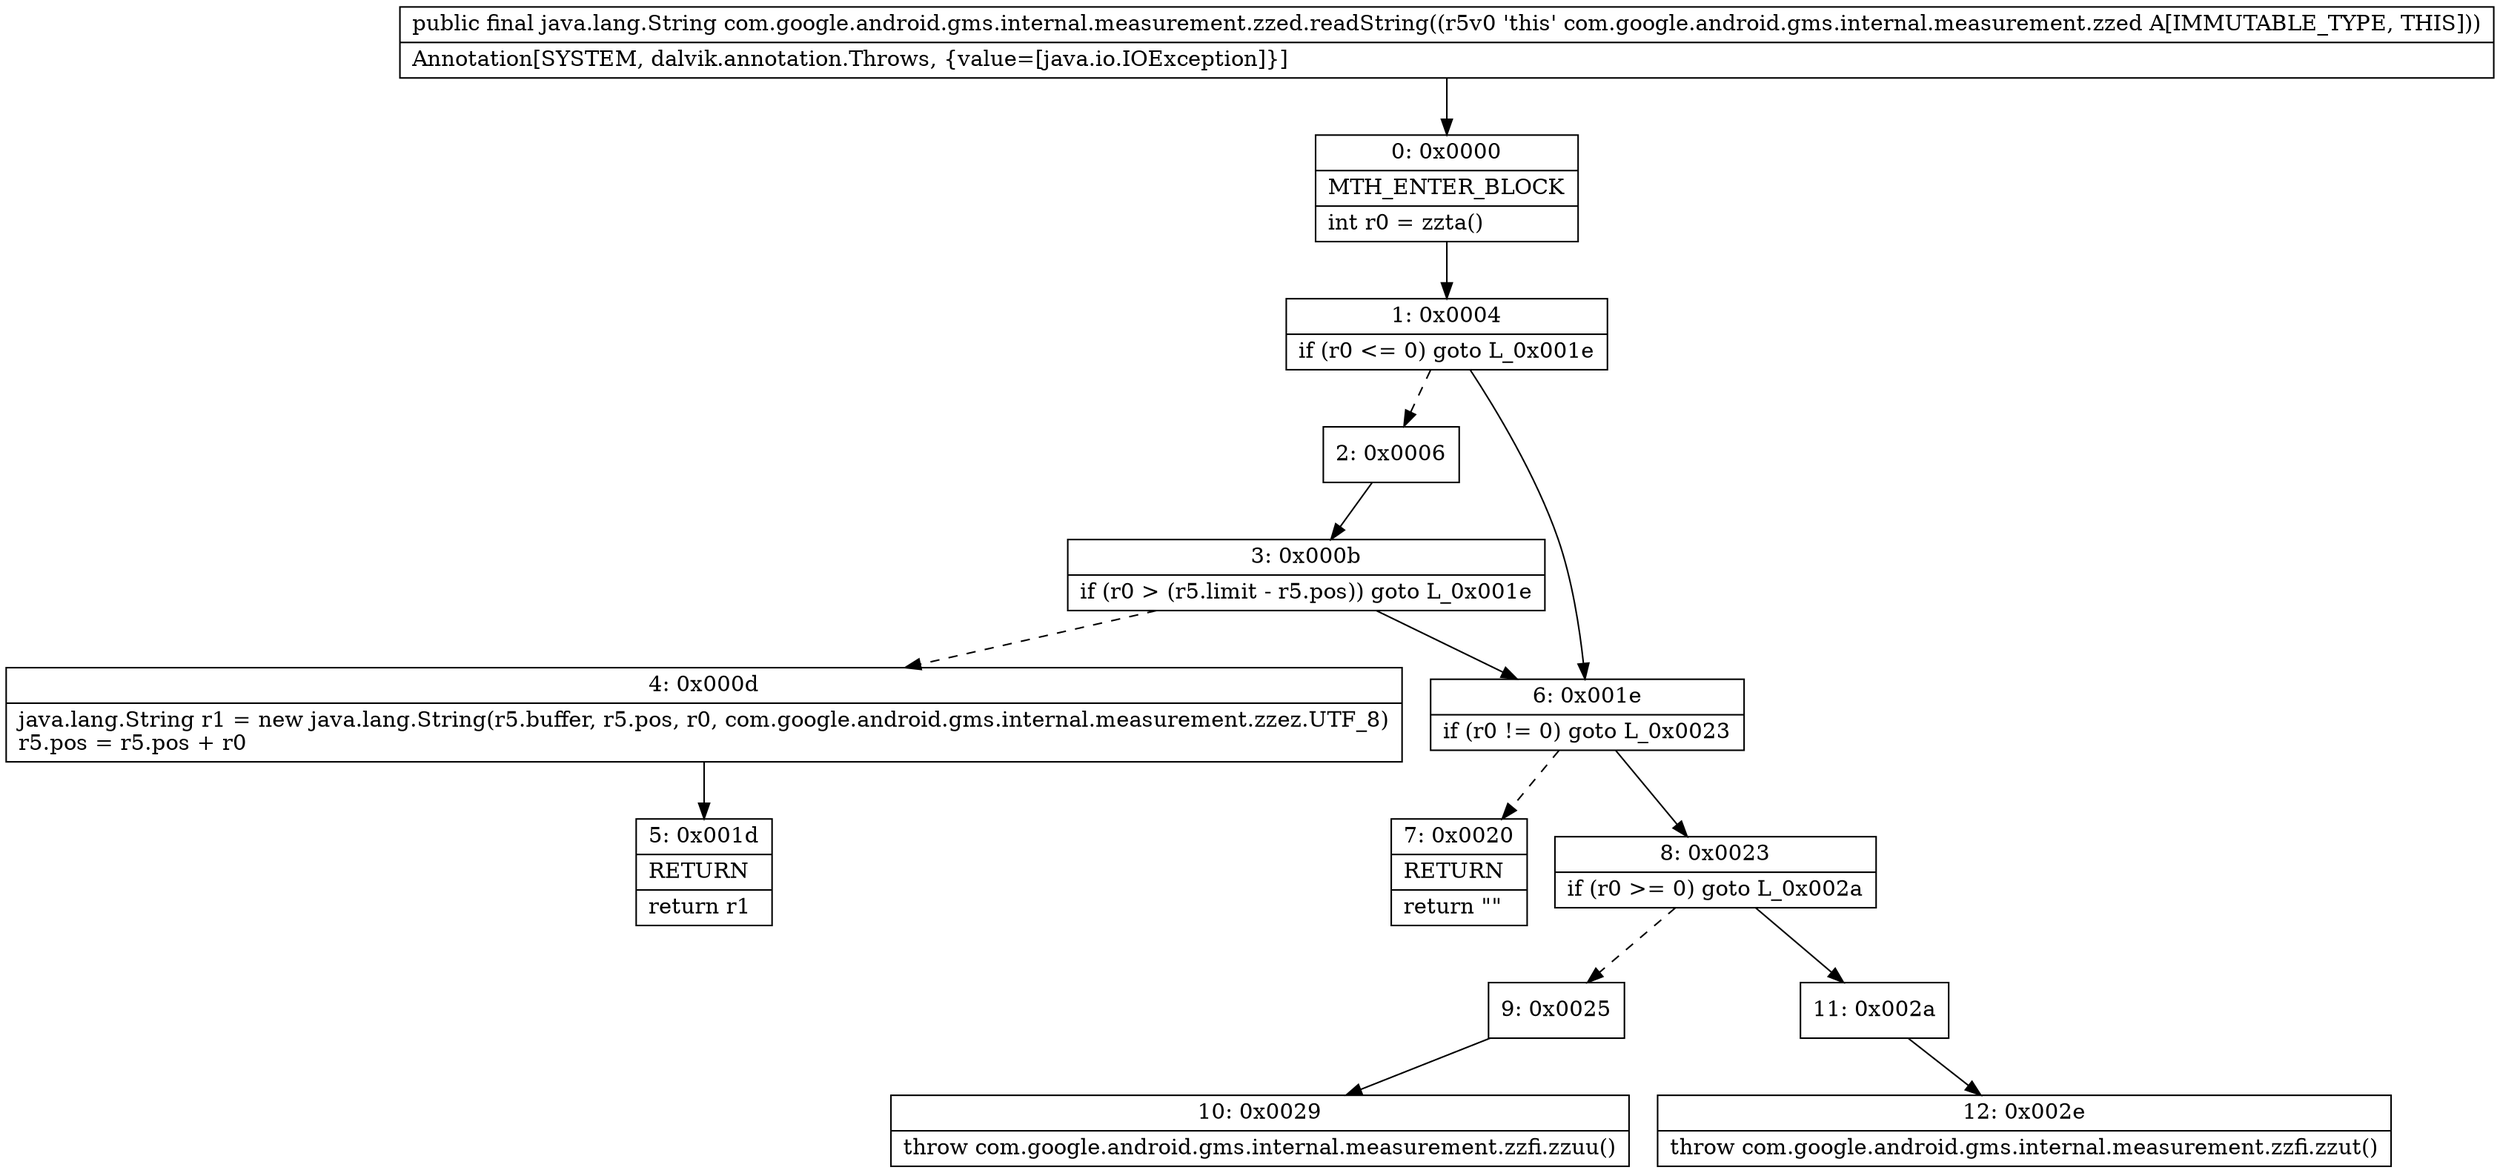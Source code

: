 digraph "CFG forcom.google.android.gms.internal.measurement.zzed.readString()Ljava\/lang\/String;" {
Node_0 [shape=record,label="{0\:\ 0x0000|MTH_ENTER_BLOCK\l|int r0 = zzta()\l}"];
Node_1 [shape=record,label="{1\:\ 0x0004|if (r0 \<= 0) goto L_0x001e\l}"];
Node_2 [shape=record,label="{2\:\ 0x0006}"];
Node_3 [shape=record,label="{3\:\ 0x000b|if (r0 \> (r5.limit \- r5.pos)) goto L_0x001e\l}"];
Node_4 [shape=record,label="{4\:\ 0x000d|java.lang.String r1 = new java.lang.String(r5.buffer, r5.pos, r0, com.google.android.gms.internal.measurement.zzez.UTF_8)\lr5.pos = r5.pos + r0\l}"];
Node_5 [shape=record,label="{5\:\ 0x001d|RETURN\l|return r1\l}"];
Node_6 [shape=record,label="{6\:\ 0x001e|if (r0 != 0) goto L_0x0023\l}"];
Node_7 [shape=record,label="{7\:\ 0x0020|RETURN\l|return \"\"\l}"];
Node_8 [shape=record,label="{8\:\ 0x0023|if (r0 \>= 0) goto L_0x002a\l}"];
Node_9 [shape=record,label="{9\:\ 0x0025}"];
Node_10 [shape=record,label="{10\:\ 0x0029|throw com.google.android.gms.internal.measurement.zzfi.zzuu()\l}"];
Node_11 [shape=record,label="{11\:\ 0x002a}"];
Node_12 [shape=record,label="{12\:\ 0x002e|throw com.google.android.gms.internal.measurement.zzfi.zzut()\l}"];
MethodNode[shape=record,label="{public final java.lang.String com.google.android.gms.internal.measurement.zzed.readString((r5v0 'this' com.google.android.gms.internal.measurement.zzed A[IMMUTABLE_TYPE, THIS]))  | Annotation[SYSTEM, dalvik.annotation.Throws, \{value=[java.io.IOException]\}]\l}"];
MethodNode -> Node_0;
Node_0 -> Node_1;
Node_1 -> Node_2[style=dashed];
Node_1 -> Node_6;
Node_2 -> Node_3;
Node_3 -> Node_4[style=dashed];
Node_3 -> Node_6;
Node_4 -> Node_5;
Node_6 -> Node_7[style=dashed];
Node_6 -> Node_8;
Node_8 -> Node_9[style=dashed];
Node_8 -> Node_11;
Node_9 -> Node_10;
Node_11 -> Node_12;
}

